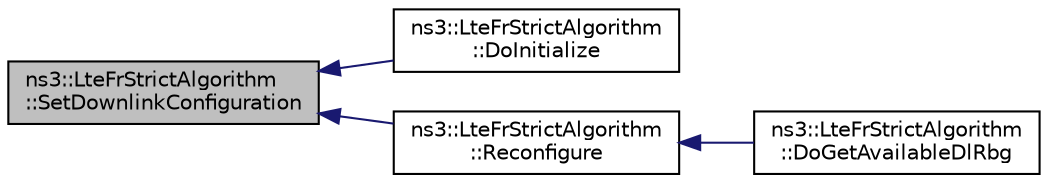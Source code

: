 digraph "ns3::LteFrStrictAlgorithm::SetDownlinkConfiguration"
{
  edge [fontname="Helvetica",fontsize="10",labelfontname="Helvetica",labelfontsize="10"];
  node [fontname="Helvetica",fontsize="10",shape=record];
  rankdir="LR";
  Node1 [label="ns3::LteFrStrictAlgorithm\l::SetDownlinkConfiguration",height=0.2,width=0.4,color="black", fillcolor="grey75", style="filled", fontcolor="black"];
  Node1 -> Node2 [dir="back",color="midnightblue",fontsize="10",style="solid"];
  Node2 [label="ns3::LteFrStrictAlgorithm\l::DoInitialize",height=0.2,width=0.4,color="black", fillcolor="white", style="filled",URL="$d4/d9b/classns3_1_1LteFrStrictAlgorithm.html#acb0b795e982f2d5219faca62e66b6a85"];
  Node1 -> Node3 [dir="back",color="midnightblue",fontsize="10",style="solid"];
  Node3 [label="ns3::LteFrStrictAlgorithm\l::Reconfigure",height=0.2,width=0.4,color="black", fillcolor="white", style="filled",URL="$d4/d9b/classns3_1_1LteFrStrictAlgorithm.html#a7429b4c664c7e0c9a388020bb4701d30",tooltip="Automatic FR reconfiguration. "];
  Node3 -> Node4 [dir="back",color="midnightblue",fontsize="10",style="solid"];
  Node4 [label="ns3::LteFrStrictAlgorithm\l::DoGetAvailableDlRbg",height=0.2,width=0.4,color="black", fillcolor="white", style="filled",URL="$d4/d9b/classns3_1_1LteFrStrictAlgorithm.html#a6f478a1511230cc9b3057f88988fd6ec",tooltip="Implementation of LteFfrSapProvider::GetAvailableDlRbg. "];
}
